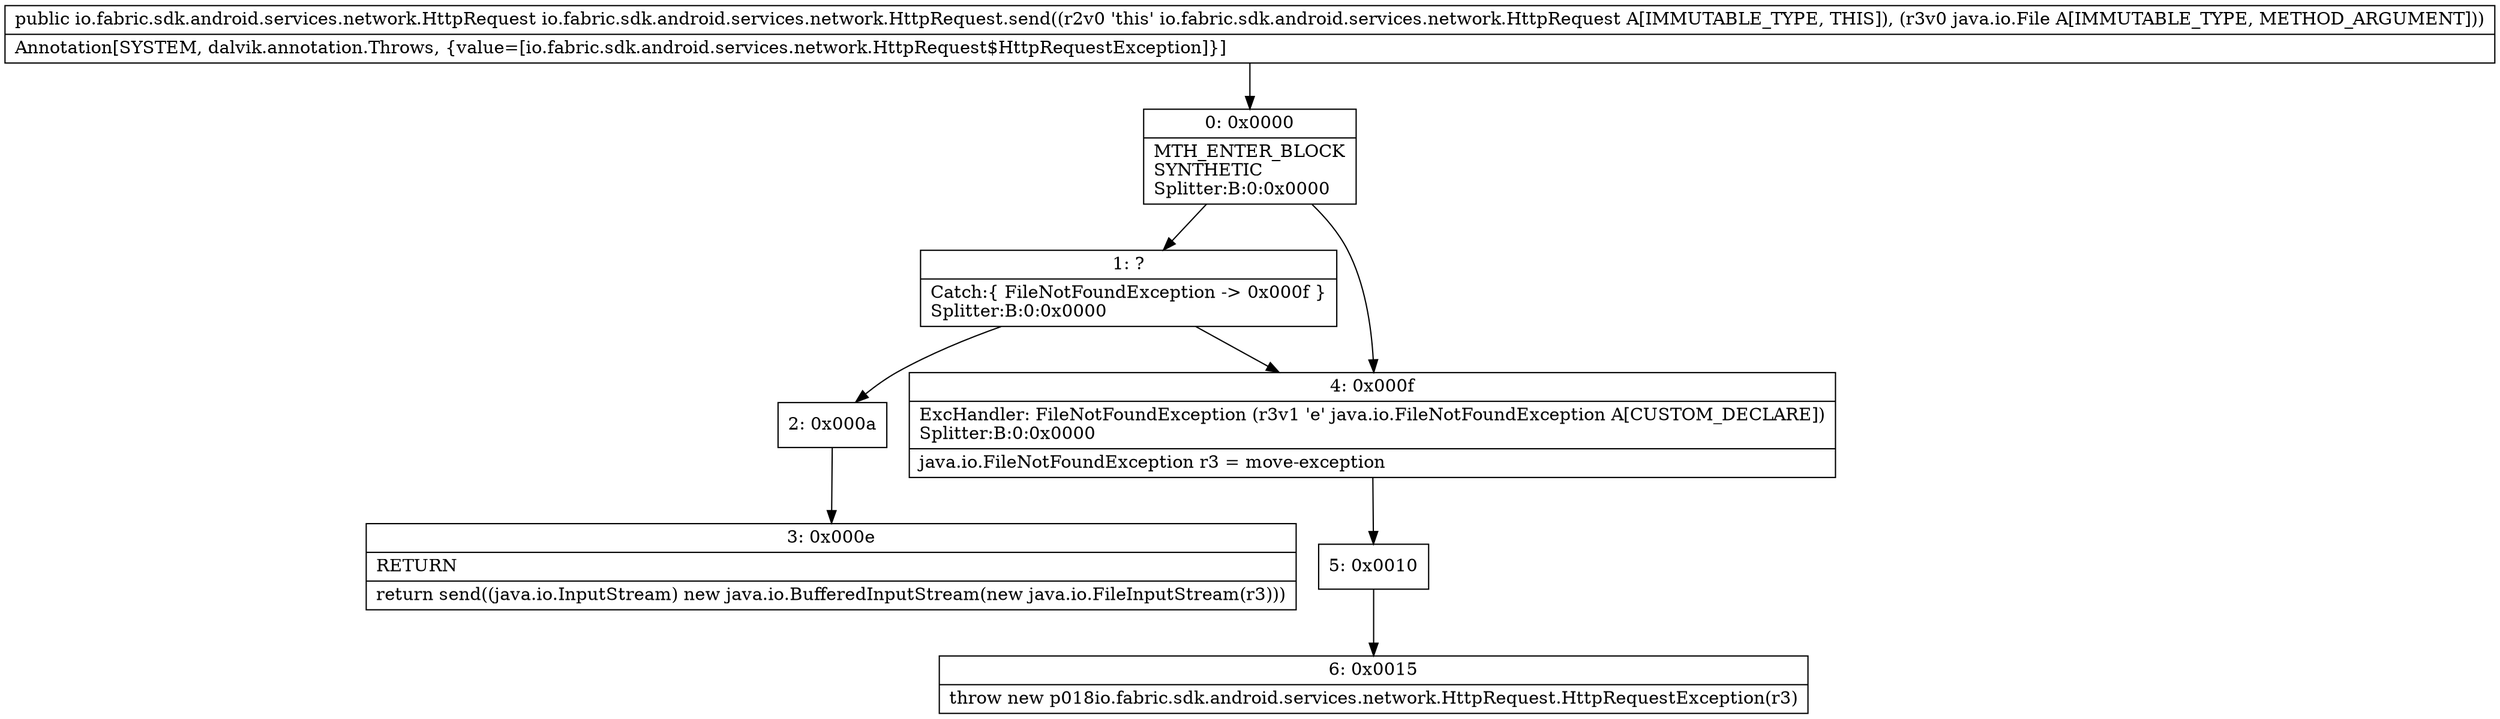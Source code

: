 digraph "CFG forio.fabric.sdk.android.services.network.HttpRequest.send(Ljava\/io\/File;)Lio\/fabric\/sdk\/android\/services\/network\/HttpRequest;" {
Node_0 [shape=record,label="{0\:\ 0x0000|MTH_ENTER_BLOCK\lSYNTHETIC\lSplitter:B:0:0x0000\l}"];
Node_1 [shape=record,label="{1\:\ ?|Catch:\{ FileNotFoundException \-\> 0x000f \}\lSplitter:B:0:0x0000\l}"];
Node_2 [shape=record,label="{2\:\ 0x000a}"];
Node_3 [shape=record,label="{3\:\ 0x000e|RETURN\l|return send((java.io.InputStream) new java.io.BufferedInputStream(new java.io.FileInputStream(r3)))\l}"];
Node_4 [shape=record,label="{4\:\ 0x000f|ExcHandler: FileNotFoundException (r3v1 'e' java.io.FileNotFoundException A[CUSTOM_DECLARE])\lSplitter:B:0:0x0000\l|java.io.FileNotFoundException r3 = move\-exception\l}"];
Node_5 [shape=record,label="{5\:\ 0x0010}"];
Node_6 [shape=record,label="{6\:\ 0x0015|throw new p018io.fabric.sdk.android.services.network.HttpRequest.HttpRequestException(r3)\l}"];
MethodNode[shape=record,label="{public io.fabric.sdk.android.services.network.HttpRequest io.fabric.sdk.android.services.network.HttpRequest.send((r2v0 'this' io.fabric.sdk.android.services.network.HttpRequest A[IMMUTABLE_TYPE, THIS]), (r3v0 java.io.File A[IMMUTABLE_TYPE, METHOD_ARGUMENT]))  | Annotation[SYSTEM, dalvik.annotation.Throws, \{value=[io.fabric.sdk.android.services.network.HttpRequest$HttpRequestException]\}]\l}"];
MethodNode -> Node_0;
Node_0 -> Node_1;
Node_0 -> Node_4;
Node_1 -> Node_2;
Node_1 -> Node_4;
Node_2 -> Node_3;
Node_4 -> Node_5;
Node_5 -> Node_6;
}


